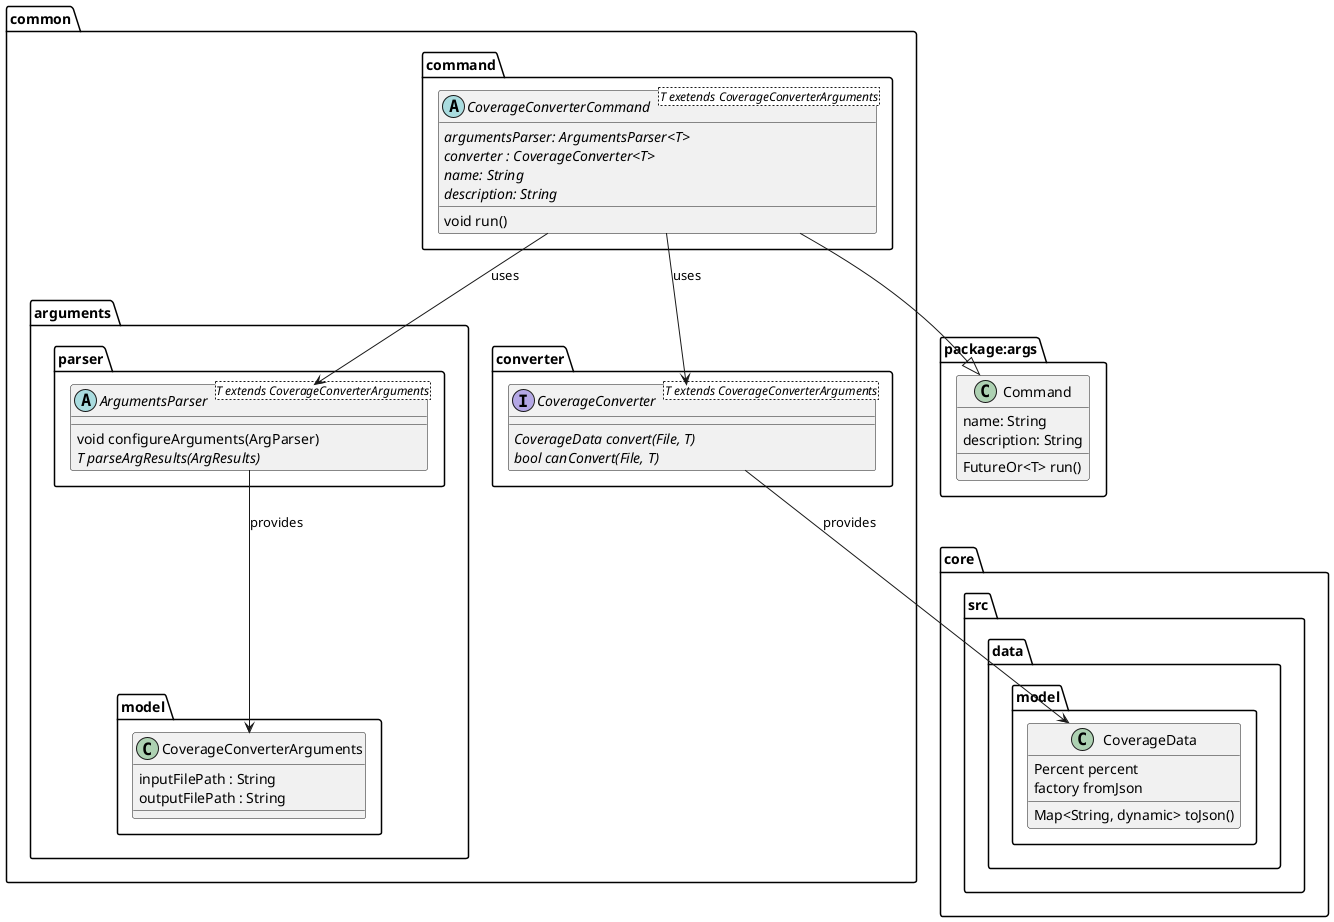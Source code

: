 @startuml coverage_interfaces_diagram.puml

package package:args {
    class Command {
        name: String
        description: String
        FutureOr<T> run()
    }
}


package core.src.data.model {
    class CoverageData {
        Percent percent
        Map<String, dynamic> toJson()
        factory fromJson
    }
}


package common {
    package arguments {
        package model {
            class CoverageConverterArguments {
                inputFilePath : String
                outputFilePath : String
            }
        }

        package parser {
            abstract ArgumentsParser<T extends CoverageConverterArguments> {
                void configureArguments(ArgParser)
                {abstract} T parseArgResults(ArgResults)
            }
        }
    }


    package command {
        abstract CoverageConverterCommand<T exetends CoverageConverterArguments> {
            {abstract} argumentsParser: ArgumentsParser<T>
            {abstract} converter : CoverageConverter<T>
            {abstract} name: String
            {abstract} description: String
            void run()
        }
    }

    package converter {
        interface CoverageConverter<T extends CoverageConverterArguments> {
            {abstract} CoverageData convert(File, T)
            {abstract} bool canConvert(File, T)
        }
    }
}

CoverageConverterCommand --|> Command
CoverageConverter --> CoverageData : provides
CoverageConverterCommand --> CoverageConverter : uses
CoverageConverterCommand --> ArgumentsParser : uses
ArgumentsParser --> CoverageConverterArguments : provides

@enduml
